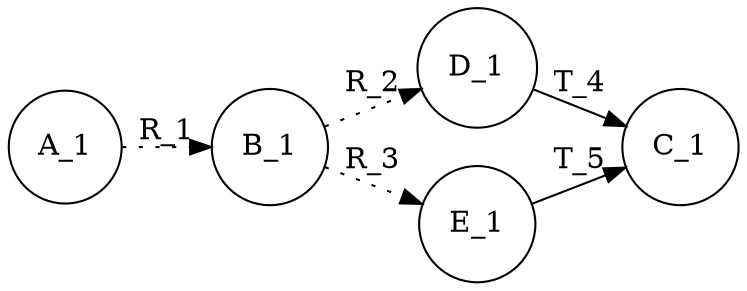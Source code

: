                digraph G{
                node [shape="circle"];
                rankdir=LR;
                ranksep="0.0";
                A_1 -> B_1 [label="R_1", style=dotted];
                B_1 -> D_1 [label="R_2", style=dotted];
                B_1 -> E_1 [label="R_3", style=dotted];
                D_1 -> C_1 [label="T_4"];
                E_1 -> C_1 [label="T_5"];
                }
              
